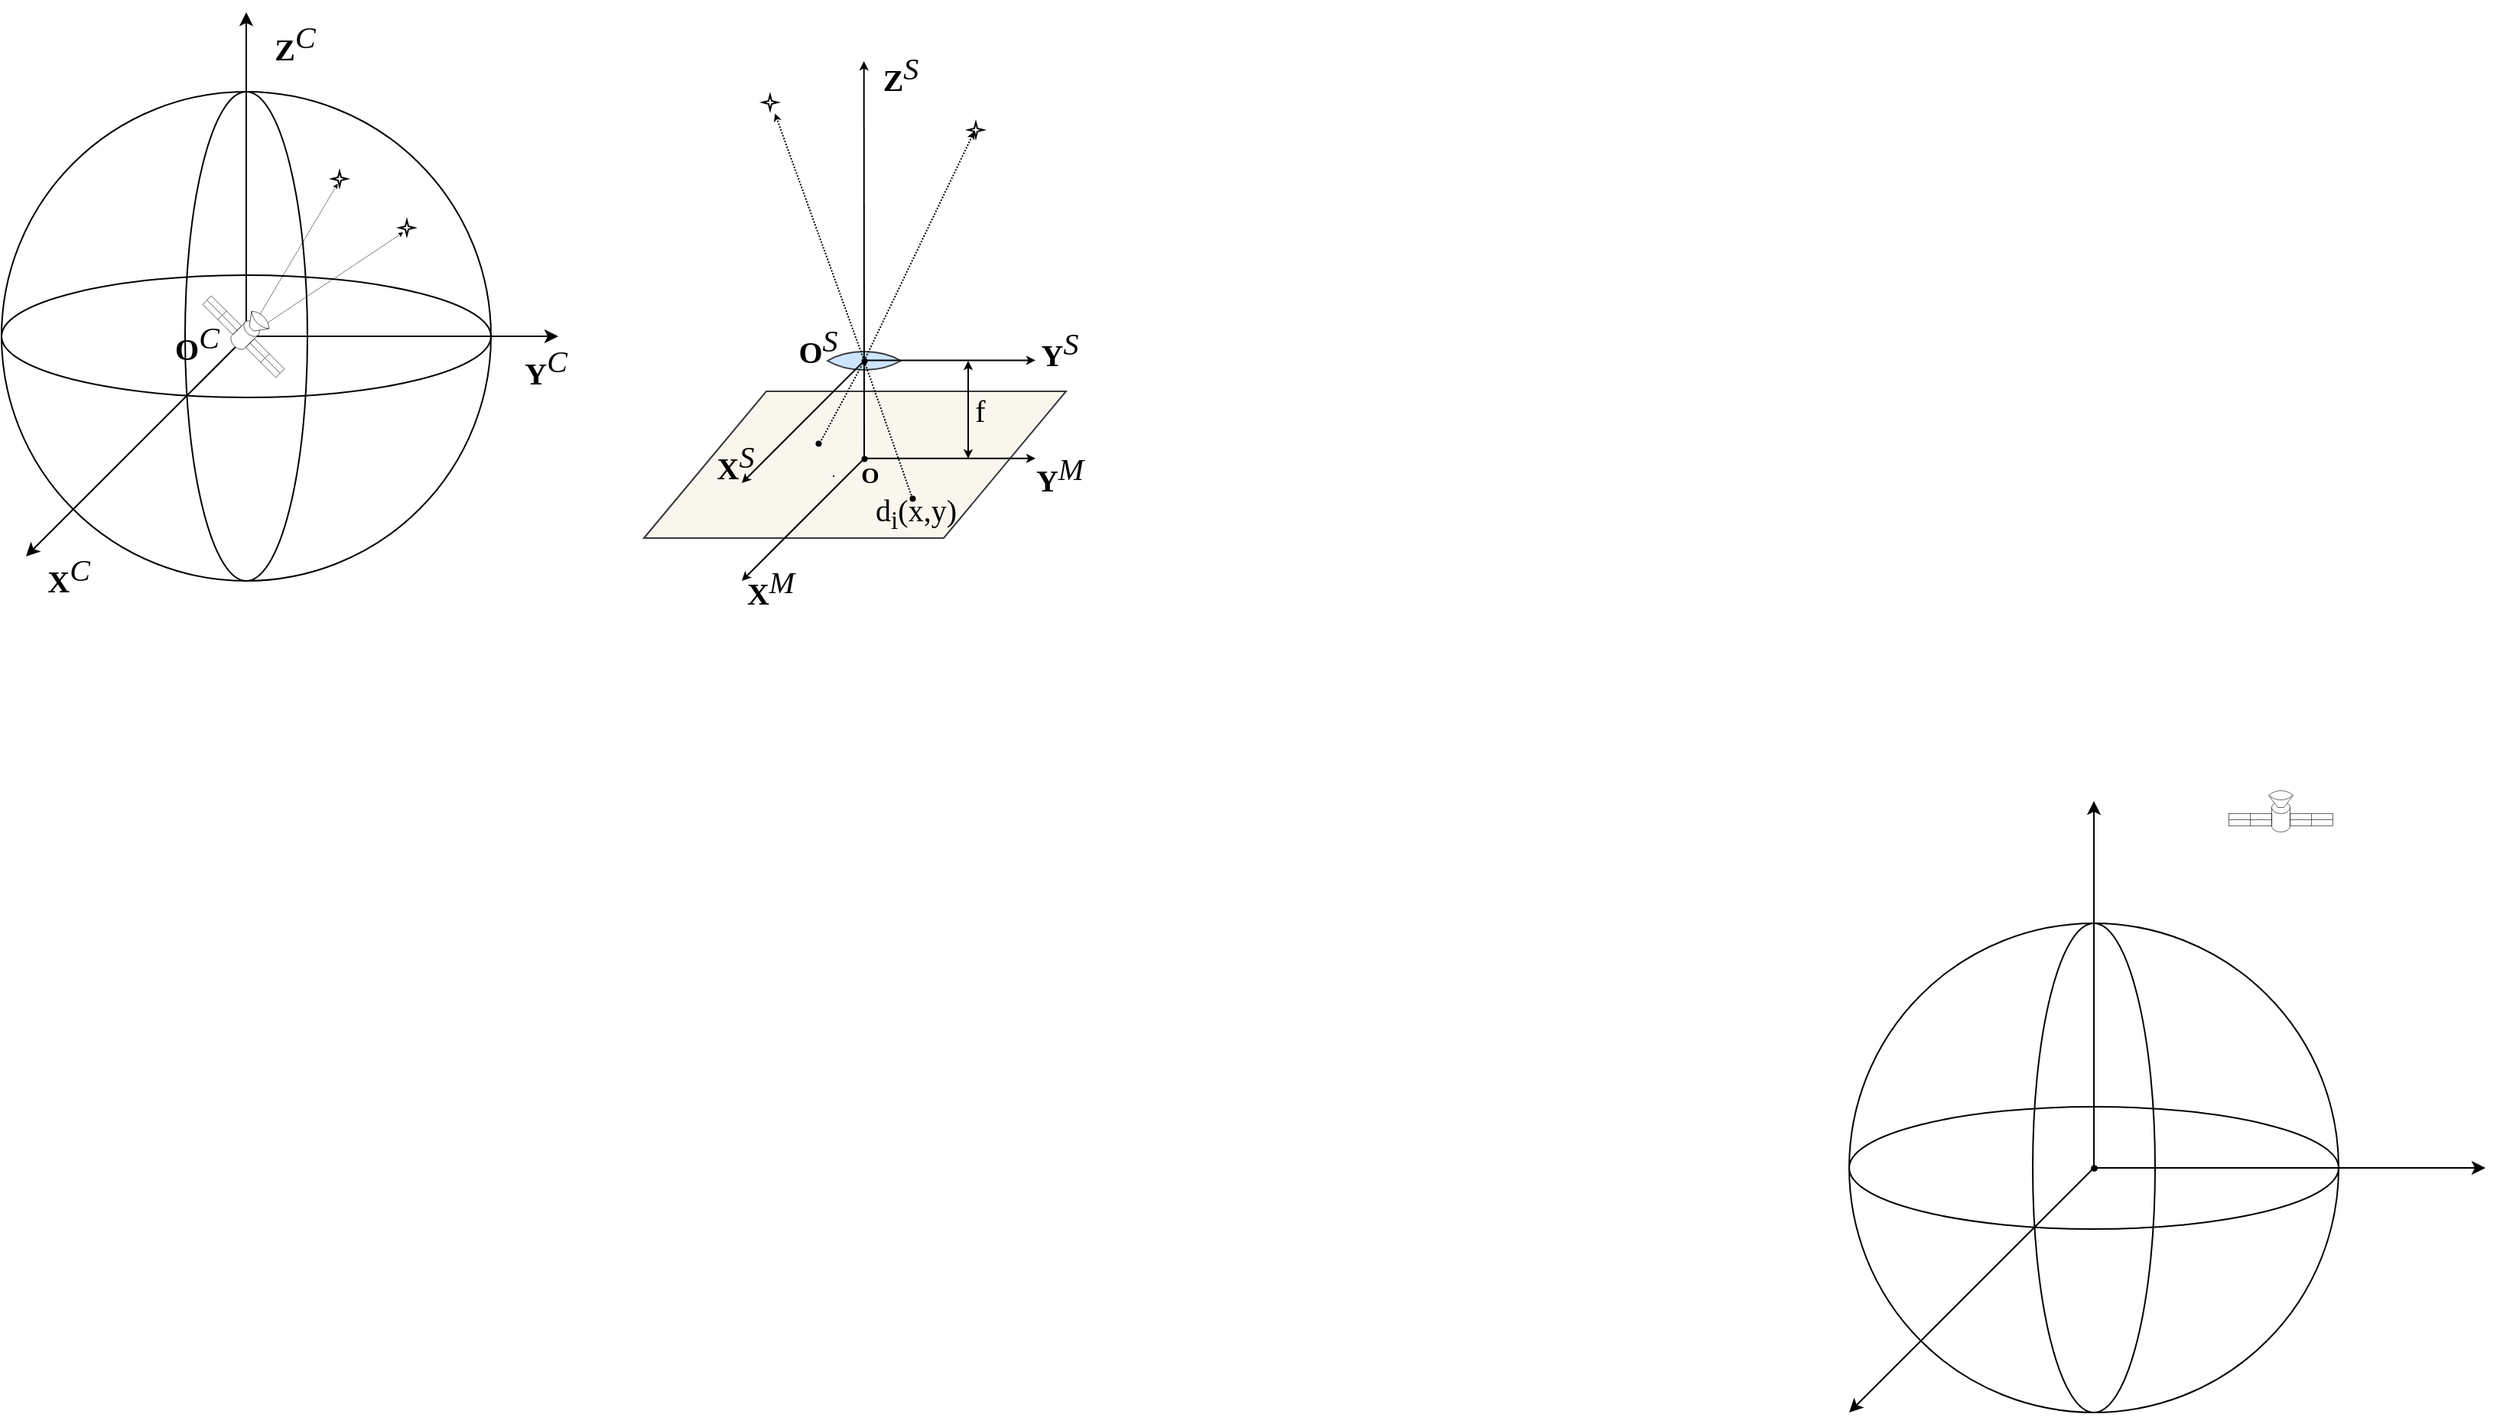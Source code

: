 <mxfile version="24.8.3">
  <diagram name="第 1 页" id="NaJTH4NIzMAEEksRiTwz">
    <mxGraphModel dx="2150" dy="947" grid="1" gridSize="4" guides="1" tooltips="1" connect="1" arrows="1" fold="1" page="1" pageScale="1" pageWidth="413" pageHeight="583" background="none" math="0" shadow="0">
      <root>
        <mxCell id="0" />
        <mxCell id="1" parent="0" />
        <mxCell id="goC1J3_DX9Ds1HvQO6Va-178" value="" style="ellipse;whiteSpace=wrap;html=1;shadow=0;direction=west;fillStyle=auto;fillColor=none;" vertex="1" parent="1">
          <mxGeometry x="-60" y="356" width="320" height="80" as="geometry" />
        </mxCell>
        <mxCell id="goC1J3_DX9Ds1HvQO6Va-180" value="" style="ellipse;whiteSpace=wrap;html=1;aspect=fixed;fillColor=none;" vertex="1" parent="1">
          <mxGeometry x="-60" y="236" width="320" height="320" as="geometry" />
        </mxCell>
        <mxCell id="goC1J3_DX9Ds1HvQO6Va-201" value="&lt;font face=&quot;Times New Roman&quot; style=&quot;font-size: 20px;&quot;&gt;O&lt;/font&gt;&lt;sup style=&quot;font-size: 20px;&quot;&gt;&lt;i style=&quot;font-weight: normal; font-size: 20px;&quot;&gt;&lt;font face=&quot;Comic Sans MS&quot; style=&quot;font-size: 20px;&quot;&gt;C&lt;/font&gt;&lt;/i&gt;&lt;/sup&gt;" style="text;strokeColor=none;align=center;fillColor=none;html=1;verticalAlign=middle;whiteSpace=wrap;rounded=0;fontStyle=1;fontSize=20;" vertex="1" parent="1">
          <mxGeometry x="60" y="392" width="16" height="16" as="geometry" />
        </mxCell>
        <mxCell id="goC1J3_DX9Ds1HvQO6Va-15" value="" style="shape=parallelogram;perimeter=parallelogramPerimeter;whiteSpace=wrap;html=1;fixedSize=1;size=80;fillColor=#f9f7ed;strokeColor=#36393d;" vertex="1" parent="1">
          <mxGeometry x="360" y="432" width="276" height="96" as="geometry" />
        </mxCell>
        <mxCell id="goC1J3_DX9Ds1HvQO6Va-205" value="" style="whiteSpace=wrap;html=1;shape=mxgraph.basic.pointed_oval;direction=south;fillColor=#cce5ff;strokeColor=#36393d;" vertex="1" parent="1">
          <mxGeometry x="480" y="404" width="48" height="16" as="geometry" />
        </mxCell>
        <mxCell id="goC1J3_DX9Ds1HvQO6Va-1" value="" style="endArrow=classic;html=1;rounded=0;endSize=3;" edge="1" parent="1">
          <mxGeometry width="50" height="50" relative="1" as="geometry">
            <mxPoint x="504" y="476" as="sourcePoint" />
            <mxPoint x="503.83" y="216" as="targetPoint" />
          </mxGeometry>
        </mxCell>
        <mxCell id="goC1J3_DX9Ds1HvQO6Va-2" value="" style="endArrow=classic;html=1;rounded=0;endSize=3;" edge="1" parent="1">
          <mxGeometry width="50" height="50" relative="1" as="geometry">
            <mxPoint x="504" y="411.71" as="sourcePoint" />
            <mxPoint x="616" y="411.71" as="targetPoint" />
          </mxGeometry>
        </mxCell>
        <mxCell id="goC1J3_DX9Ds1HvQO6Va-17" value="" style="endArrow=classic;html=1;rounded=0;endSize=3;" edge="1" parent="1" source="goC1J3_DX9Ds1HvQO6Va-210">
          <mxGeometry width="50" height="50" relative="1" as="geometry">
            <mxPoint x="500" y="408" as="sourcePoint" />
            <mxPoint x="424" y="492" as="targetPoint" />
          </mxGeometry>
        </mxCell>
        <mxCell id="goC1J3_DX9Ds1HvQO6Va-19" value="" style="verticalLabelPosition=bottom;verticalAlign=top;html=1;shape=mxgraph.basic.4_point_star_2;dx=0.8;" vertex="1" parent="1">
          <mxGeometry x="437.5" y="238" width="10" height="10" as="geometry" />
        </mxCell>
        <mxCell id="goC1J3_DX9Ds1HvQO6Va-22" value="" style="verticalLabelPosition=bottom;verticalAlign=top;html=1;shape=mxgraph.basic.4_point_star_2;dx=0.8;" vertex="1" parent="1">
          <mxGeometry x="572" y="256" width="10" height="10" as="geometry" />
        </mxCell>
        <mxCell id="goC1J3_DX9Ds1HvQO6Va-36" value="" style="endArrow=classic;html=1;rounded=0;endSize=3;" edge="1" parent="1">
          <mxGeometry width="50" height="50" relative="1" as="geometry">
            <mxPoint x="504" y="475.88" as="sourcePoint" />
            <mxPoint x="616" y="475.88" as="targetPoint" />
          </mxGeometry>
        </mxCell>
        <mxCell id="goC1J3_DX9Ds1HvQO6Va-37" value="" style="endArrow=classic;html=1;rounded=0;endSize=3;" edge="1" parent="1">
          <mxGeometry width="50" height="50" relative="1" as="geometry">
            <mxPoint x="504" y="476" as="sourcePoint" />
            <mxPoint x="424" y="556" as="targetPoint" />
          </mxGeometry>
        </mxCell>
        <mxCell id="goC1J3_DX9Ds1HvQO6Va-73" value="" style="ellipse;whiteSpace=wrap;html=1;shadow=0;direction=south;fillStyle=auto;fillColor=none;" vertex="1" parent="1">
          <mxGeometry x="1268" y="780" width="80" height="320" as="geometry" />
        </mxCell>
        <mxCell id="goC1J3_DX9Ds1HvQO6Va-145" value="" style="endArrow=classic;html=1;rounded=0;" edge="1" parent="1">
          <mxGeometry width="50" height="50" relative="1" as="geometry">
            <mxPoint x="1308" y="940" as="sourcePoint" />
            <mxPoint x="1308" y="700" as="targetPoint" />
          </mxGeometry>
        </mxCell>
        <mxCell id="goC1J3_DX9Ds1HvQO6Va-146" value="" style="endArrow=classic;html=1;rounded=0;" edge="1" parent="1">
          <mxGeometry width="50" height="50" relative="1" as="geometry">
            <mxPoint x="1308" y="940" as="sourcePoint" />
            <mxPoint x="1564" y="940" as="targetPoint" />
          </mxGeometry>
        </mxCell>
        <mxCell id="goC1J3_DX9Ds1HvQO6Va-147" value="" style="endArrow=classic;html=1;rounded=0;" edge="1" parent="1">
          <mxGeometry width="50" height="50" relative="1" as="geometry">
            <mxPoint x="1308" y="940" as="sourcePoint" />
            <mxPoint x="1148" y="1100" as="targetPoint" />
          </mxGeometry>
        </mxCell>
        <mxCell id="goC1J3_DX9Ds1HvQO6Va-148" value="" style="shape=waypoint;sketch=0;fillStyle=solid;size=6;pointerEvents=1;points=[];fillColor=none;resizable=0;rotatable=0;perimeter=centerPerimeter;snapToPoint=1;strokeWidth=0;" vertex="1" parent="1">
          <mxGeometry x="1298" y="930" width="20" height="20" as="geometry" />
        </mxCell>
        <mxCell id="goC1J3_DX9Ds1HvQO6Va-149" value="" style="ellipse;whiteSpace=wrap;html=1;shadow=0;direction=west;fillStyle=auto;fillColor=none;" vertex="1" parent="1">
          <mxGeometry x="1148" y="900" width="320" height="80" as="geometry" />
        </mxCell>
        <mxCell id="goC1J3_DX9Ds1HvQO6Va-150" value="" style="shape=waypoint;sketch=0;fillStyle=solid;size=6;pointerEvents=1;points=[];fillColor=none;resizable=0;rotatable=0;perimeter=centerPerimeter;snapToPoint=1;strokeWidth=0;" vertex="1" parent="1">
          <mxGeometry x="1298" y="930" width="20" height="20" as="geometry" />
        </mxCell>
        <mxCell id="goC1J3_DX9Ds1HvQO6Va-151" value="" style="ellipse;whiteSpace=wrap;html=1;aspect=fixed;fillColor=none;" vertex="1" parent="1">
          <mxGeometry x="1148" y="780" width="320" height="320" as="geometry" />
        </mxCell>
        <mxCell id="goC1J3_DX9Ds1HvQO6Va-152" value="" style="shape=waypoint;sketch=0;fillStyle=solid;size=6;pointerEvents=1;points=[];fillColor=none;resizable=0;rotatable=0;perimeter=centerPerimeter;snapToPoint=1;strokeWidth=0;" vertex="1" parent="1">
          <mxGeometry x="1298" y="930" width="20" height="20" as="geometry" />
        </mxCell>
        <mxCell id="goC1J3_DX9Ds1HvQO6Va-183" value="" style="group" vertex="1" connectable="0" parent="1">
          <mxGeometry x="1396" y="692" width="68" height="28" as="geometry" />
        </mxCell>
        <mxCell id="goC1J3_DX9Ds1HvQO6Va-155" value="" style="shape=cylinder3;whiteSpace=wrap;html=1;boundedLbl=1;backgroundOutline=1;size=4.0;fillColor=none;strokeWidth=0.3;" vertex="1" parent="goC1J3_DX9Ds1HvQO6Va-183">
          <mxGeometry x="28" y="8" width="12" height="20" as="geometry" />
        </mxCell>
        <mxCell id="goC1J3_DX9Ds1HvQO6Va-156" value="" style="rounded=0;whiteSpace=wrap;html=1;fillColor=none;strokeWidth=0.3;" vertex="1" parent="goC1J3_DX9Ds1HvQO6Va-183">
          <mxGeometry x="40" y="16" width="28" height="8" as="geometry" />
        </mxCell>
        <mxCell id="goC1J3_DX9Ds1HvQO6Va-157" value="" style="endArrow=none;html=1;rounded=0;exitX=0;exitY=0.5;exitDx=0;exitDy=0;entryX=1;entryY=0.5;entryDx=0;entryDy=0;strokeWidth=0.3;" edge="1" parent="goC1J3_DX9Ds1HvQO6Va-183" source="goC1J3_DX9Ds1HvQO6Va-156" target="goC1J3_DX9Ds1HvQO6Va-156">
          <mxGeometry width="50" height="50" relative="1" as="geometry">
            <mxPoint x="24" y="119" as="sourcePoint" />
            <mxPoint x="74" y="69" as="targetPoint" />
          </mxGeometry>
        </mxCell>
        <mxCell id="goC1J3_DX9Ds1HvQO6Va-158" value="" style="endArrow=none;html=1;rounded=0;entryX=0.5;entryY=0;entryDx=0;entryDy=0;exitX=0.5;exitY=1;exitDx=0;exitDy=0;strokeWidth=0.3;" edge="1" parent="goC1J3_DX9Ds1HvQO6Va-183" source="goC1J3_DX9Ds1HvQO6Va-156" target="goC1J3_DX9Ds1HvQO6Va-156">
          <mxGeometry width="50" height="50" relative="1" as="geometry">
            <mxPoint x="24" y="119" as="sourcePoint" />
            <mxPoint x="74" y="69" as="targetPoint" />
          </mxGeometry>
        </mxCell>
        <mxCell id="goC1J3_DX9Ds1HvQO6Va-159" value="" style="shape=trapezoid;perimeter=trapezoidPerimeter;whiteSpace=wrap;html=1;fixedSize=1;fillColor=default;flipV=1;size=6;strokeWidth=0.3;" vertex="1" parent="goC1J3_DX9Ds1HvQO6Va-183">
          <mxGeometry x="26" y="4" width="16" height="8" as="geometry" />
        </mxCell>
        <mxCell id="goC1J3_DX9Ds1HvQO6Va-160" value="" style="rounded=0;whiteSpace=wrap;html=1;fillColor=none;strokeWidth=0.3;" vertex="1" parent="goC1J3_DX9Ds1HvQO6Va-183">
          <mxGeometry y="16" width="28" height="8" as="geometry" />
        </mxCell>
        <mxCell id="goC1J3_DX9Ds1HvQO6Va-161" value="" style="endArrow=none;html=1;rounded=0;exitX=0;exitY=0.5;exitDx=0;exitDy=0;entryX=1;entryY=0.5;entryDx=0;entryDy=0;strokeWidth=0.3;" edge="1" parent="goC1J3_DX9Ds1HvQO6Va-183" source="goC1J3_DX9Ds1HvQO6Va-160" target="goC1J3_DX9Ds1HvQO6Va-160">
          <mxGeometry width="50" height="50" relative="1" as="geometry">
            <mxPoint x="-40" y="115" as="sourcePoint" />
            <mxPoint x="10" y="65" as="targetPoint" />
          </mxGeometry>
        </mxCell>
        <mxCell id="goC1J3_DX9Ds1HvQO6Va-162" value="" style="whiteSpace=wrap;html=1;shape=mxgraph.basic.pointed_oval;fillColor=default;direction=south;strokeWidth=0.3;" vertex="1" parent="goC1J3_DX9Ds1HvQO6Va-183">
          <mxGeometry x="26" width="16" height="8" as="geometry" />
        </mxCell>
        <mxCell id="goC1J3_DX9Ds1HvQO6Va-163" value="" style="endArrow=none;html=1;rounded=0;entryX=0.5;entryY=0;entryDx=0;entryDy=0;exitX=0.5;exitY=1;exitDx=0;exitDy=0;strokeWidth=0.3;" edge="1" parent="goC1J3_DX9Ds1HvQO6Va-183" source="goC1J3_DX9Ds1HvQO6Va-160" target="goC1J3_DX9Ds1HvQO6Va-160">
          <mxGeometry width="50" height="50" relative="1" as="geometry">
            <mxPoint x="-40" y="115" as="sourcePoint" />
            <mxPoint x="10" y="65" as="targetPoint" />
          </mxGeometry>
        </mxCell>
        <mxCell id="goC1J3_DX9Ds1HvQO6Va-209" value="" style="endArrow=classic;html=1;rounded=0;entryX=0.817;entryY=1.229;entryDx=0;entryDy=0;entryPerimeter=0;exitX=0.583;exitY=0.295;exitDx=0;exitDy=0;exitPerimeter=0;dashed=1;dashPattern=1 1;endSize=2;" edge="1" parent="1" source="goC1J3_DX9Ds1HvQO6Va-210" target="goC1J3_DX9Ds1HvQO6Va-19">
          <mxGeometry width="50" height="50" relative="1" as="geometry">
            <mxPoint x="545.5" y="372" as="sourcePoint" />
            <mxPoint x="592.5" y="312" as="targetPoint" />
          </mxGeometry>
        </mxCell>
        <mxCell id="goC1J3_DX9Ds1HvQO6Va-210" value="" style="shape=waypoint;sketch=0;fillStyle=solid;size=6;pointerEvents=1;points=[];fillColor=none;resizable=0;rotatable=0;perimeter=centerPerimeter;snapToPoint=1;strokeWidth=0;" vertex="1" parent="1">
          <mxGeometry x="494" y="402" width="20" height="20" as="geometry" />
        </mxCell>
        <mxCell id="goC1J3_DX9Ds1HvQO6Va-211" value="" style="shape=waypoint;sketch=0;fillStyle=solid;size=6;pointerEvents=1;points=[];fillColor=none;resizable=0;rotatable=0;perimeter=centerPerimeter;snapToPoint=1;strokeWidth=0;" vertex="1" parent="1">
          <mxGeometry x="494" y="466" width="20" height="20" as="geometry" />
        </mxCell>
        <mxCell id="goC1J3_DX9Ds1HvQO6Va-213" value="" style="endArrow=none;html=1;rounded=0;dashed=1;dashPattern=1 1;" edge="1" parent="1" source="goC1J3_DX9Ds1HvQO6Va-221" target="goC1J3_DX9Ds1HvQO6Va-210">
          <mxGeometry width="50" height="50" relative="1" as="geometry">
            <mxPoint x="536" y="504" as="sourcePoint" />
            <mxPoint x="570.5" y="508" as="targetPoint" />
          </mxGeometry>
        </mxCell>
        <mxCell id="goC1J3_DX9Ds1HvQO6Va-215" value="" style="endArrow=classic;html=1;rounded=0;entryX=0.4;entryY=0.6;entryDx=0;entryDy=0;entryPerimeter=0;dashed=1;dashPattern=1 1;endSize=2;" edge="1" parent="1" target="goC1J3_DX9Ds1HvQO6Va-22">
          <mxGeometry width="50" height="50" relative="1" as="geometry">
            <mxPoint x="504" y="412" as="sourcePoint" />
            <mxPoint x="555" y="234" as="targetPoint" />
          </mxGeometry>
        </mxCell>
        <mxCell id="goC1J3_DX9Ds1HvQO6Va-218" value="" style="endArrow=none;html=1;rounded=0;dashed=1;dashPattern=1 1;" edge="1" parent="1" target="goC1J3_DX9Ds1HvQO6Va-210">
          <mxGeometry width="50" height="50" relative="1" as="geometry">
            <mxPoint x="476" y="464" as="sourcePoint" />
            <mxPoint x="484" y="408" as="targetPoint" />
          </mxGeometry>
        </mxCell>
        <mxCell id="goC1J3_DX9Ds1HvQO6Va-220" value="" style="shape=waypoint;sketch=0;fillStyle=solid;size=6;pointerEvents=1;points=[];fillColor=none;resizable=0;rotatable=0;perimeter=centerPerimeter;snapToPoint=1;strokeWidth=0;" vertex="1" parent="1">
          <mxGeometry x="464" y="456" width="20" height="20" as="geometry" />
        </mxCell>
        <mxCell id="goC1J3_DX9Ds1HvQO6Va-224" value="" style="endArrow=none;html=1;rounded=0;dashed=1;dashPattern=1 1;" edge="1" parent="1">
          <mxGeometry width="50" height="50" relative="1" as="geometry">
            <mxPoint x="484" y="488" as="sourcePoint" />
            <mxPoint x="484" y="486" as="targetPoint" />
          </mxGeometry>
        </mxCell>
        <mxCell id="goC1J3_DX9Ds1HvQO6Va-225" value="" style="endArrow=none;html=1;rounded=0;dashed=1;dashPattern=1 1;" edge="1" parent="1" target="goC1J3_DX9Ds1HvQO6Va-221">
          <mxGeometry width="50" height="50" relative="1" as="geometry">
            <mxPoint x="536" y="504" as="sourcePoint" />
            <mxPoint x="504" y="412" as="targetPoint" />
          </mxGeometry>
        </mxCell>
        <mxCell id="goC1J3_DX9Ds1HvQO6Va-221" value="" style="shape=waypoint;sketch=0;fillStyle=solid;size=6;pointerEvents=1;points=[];fillColor=none;resizable=0;rotatable=0;perimeter=centerPerimeter;snapToPoint=1;strokeWidth=0;" vertex="1" parent="1">
          <mxGeometry x="525.5" y="492" width="20" height="20" as="geometry" />
        </mxCell>
        <mxCell id="goC1J3_DX9Ds1HvQO6Va-227" value="&lt;font face=&quot;Times New Roman&quot; style=&quot;font-size: 20px;&quot;&gt;X&lt;/font&gt;&lt;sup style=&quot;font-size: 20px;&quot;&gt;&lt;i style=&quot;font-weight: normal; font-size: 20px;&quot;&gt;&lt;font face=&quot;Comic Sans MS&quot; style=&quot;font-size: 20px;&quot;&gt;S&lt;/font&gt;&lt;/i&gt;&lt;/sup&gt;" style="text;strokeColor=none;align=center;fillColor=none;html=1;verticalAlign=middle;whiteSpace=wrap;rounded=0;fontStyle=1;fontSize=20;" vertex="1" parent="1">
          <mxGeometry x="412" y="470" width="16" height="16" as="geometry" />
        </mxCell>
        <mxCell id="goC1J3_DX9Ds1HvQO6Va-228" value="O" style="text;strokeColor=none;align=center;fillColor=none;html=1;verticalAlign=middle;whiteSpace=wrap;rounded=0;fontStyle=1;fontSize=15;fontFamily=Times New Roman;" vertex="1" parent="1">
          <mxGeometry x="500" y="478" width="16" height="16" as="geometry" />
        </mxCell>
        <mxCell id="goC1J3_DX9Ds1HvQO6Va-235" value="&lt;font face=&quot;Times New Roman&quot; style=&quot;font-size: 20px;&quot;&gt;Z&lt;/font&gt;&lt;sup style=&quot;font-size: 20px;&quot;&gt;&lt;i style=&quot;font-weight: normal; font-size: 20px;&quot;&gt;&lt;font face=&quot;Comic Sans MS&quot; style=&quot;font-size: 20px;&quot;&gt;S&lt;/font&gt;&lt;/i&gt;&lt;/sup&gt;" style="text;strokeColor=none;align=center;fillColor=none;html=1;verticalAlign=middle;whiteSpace=wrap;rounded=0;fontStyle=1;fontSize=20;" vertex="1" parent="1">
          <mxGeometry x="520" y="216" width="16" height="16" as="geometry" />
        </mxCell>
        <mxCell id="goC1J3_DX9Ds1HvQO6Va-237" value="&lt;font face=&quot;Times New Roman&quot; style=&quot;font-size: 20px;&quot;&gt;Y&lt;/font&gt;&lt;sup style=&quot;font-size: 20px;&quot;&gt;&lt;i style=&quot;font-weight: normal; font-size: 20px;&quot;&gt;&lt;font face=&quot;Comic Sans MS&quot; style=&quot;font-size: 20px;&quot;&gt;S&lt;/font&gt;&lt;/i&gt;&lt;/sup&gt;" style="text;strokeColor=none;align=center;fillColor=none;html=1;verticalAlign=middle;whiteSpace=wrap;rounded=0;fontStyle=1;fontSize=20;" vertex="1" parent="1">
          <mxGeometry x="624" y="396" width="16" height="16" as="geometry" />
        </mxCell>
        <mxCell id="goC1J3_DX9Ds1HvQO6Va-238" value="&lt;font face=&quot;Times New Roman&quot; style=&quot;font-size: 20px;&quot;&gt;X&lt;/font&gt;&lt;sup style=&quot;font-size: 20px;&quot;&gt;&lt;i style=&quot;font-weight: normal; font-size: 20px;&quot;&gt;&lt;font face=&quot;Comic Sans MS&quot; style=&quot;font-size: 20px;&quot;&gt;M&lt;/font&gt;&lt;/i&gt;&lt;/sup&gt;" style="text;strokeColor=none;align=center;fillColor=none;html=1;verticalAlign=middle;whiteSpace=wrap;rounded=0;fontStyle=1;fontSize=20;" vertex="1" parent="1">
          <mxGeometry x="434.5" y="552" width="16" height="16" as="geometry" />
        </mxCell>
        <mxCell id="goC1J3_DX9Ds1HvQO6Va-239" value="&lt;font face=&quot;Times New Roman&quot; style=&quot;font-size: 20px;&quot;&gt;O&lt;/font&gt;&lt;sup style=&quot;font-size: 20px;&quot;&gt;&lt;i style=&quot;font-weight: normal; font-size: 20px;&quot;&gt;&lt;font face=&quot;Comic Sans MS&quot; style=&quot;font-size: 20px;&quot;&gt;S&lt;/font&gt;&lt;/i&gt;&lt;/sup&gt;" style="text;strokeColor=none;align=center;fillColor=none;html=1;verticalAlign=middle;whiteSpace=wrap;rounded=0;fontStyle=1;fontSize=20;" vertex="1" parent="1">
          <mxGeometry x="466" y="394" width="16" height="16" as="geometry" />
        </mxCell>
        <mxCell id="goC1J3_DX9Ds1HvQO6Va-240" value="&lt;font face=&quot;Times New Roman&quot; style=&quot;font-size: 20px;&quot;&gt;Y&lt;/font&gt;&lt;sup style=&quot;font-size: 20px;&quot;&gt;&lt;i style=&quot;font-weight: normal; font-size: 20px;&quot;&gt;&lt;font face=&quot;Comic Sans MS&quot; style=&quot;font-size: 20px;&quot;&gt;M&lt;/font&gt;&lt;/i&gt;&lt;/sup&gt;" style="text;strokeColor=none;align=center;fillColor=none;html=1;verticalAlign=middle;whiteSpace=wrap;rounded=0;fontStyle=1;fontSize=20;" vertex="1" parent="1">
          <mxGeometry x="624" y="478" width="16" height="16" as="geometry" />
        </mxCell>
        <mxCell id="goC1J3_DX9Ds1HvQO6Va-242" value="" style="endArrow=classic;startArrow=classic;html=1;rounded=0;startSize=3;endSize=3;" edge="1" parent="1">
          <mxGeometry width="50" height="50" relative="1" as="geometry">
            <mxPoint x="572" y="476" as="sourcePoint" />
            <mxPoint x="572" y="412" as="targetPoint" />
          </mxGeometry>
        </mxCell>
        <mxCell id="goC1J3_DX9Ds1HvQO6Va-243" value="&lt;pre style=&quot;font-size: 20px;&quot;&gt;&lt;font face=&quot;Comic Sans MS&quot; style=&quot;font-size: 20px;&quot;&gt;f&lt;/font&gt;&lt;/pre&gt;" style="text;strokeColor=none;align=center;fillColor=none;html=1;verticalAlign=middle;whiteSpace=wrap;rounded=0;fontStyle=0;fontSize=20;" vertex="1" parent="1">
          <mxGeometry x="572" y="436" width="16" height="16" as="geometry" />
        </mxCell>
        <mxCell id="goC1J3_DX9Ds1HvQO6Va-244" value="&lt;pre style=&quot;font-size: 20px;&quot;&gt;&lt;font face=&quot;Times New Roman&quot; style=&quot;font-size: 20px;&quot;&gt;d&lt;sub&gt;i&lt;/sub&gt;(x,y)&lt;/font&gt;&lt;/pre&gt;" style="text;strokeColor=none;align=center;fillColor=none;html=1;verticalAlign=middle;whiteSpace=wrap;rounded=0;fontStyle=0;fontSize=20;" vertex="1" parent="1">
          <mxGeometry x="529.5" y="504" width="16" height="16" as="geometry" />
        </mxCell>
        <mxCell id="goC1J3_DX9Ds1HvQO6Va-173" value="" style="ellipse;whiteSpace=wrap;html=1;shadow=0;direction=south;fillStyle=auto;fillColor=none;" vertex="1" parent="1">
          <mxGeometry x="60" y="236" width="80" height="320" as="geometry" />
        </mxCell>
        <mxCell id="goC1J3_DX9Ds1HvQO6Va-174" value="" style="endArrow=classic;html=1;rounded=0;" edge="1" parent="1">
          <mxGeometry width="50" height="50" relative="1" as="geometry">
            <mxPoint x="100" y="396" as="sourcePoint" />
            <mxPoint x="100" y="184" as="targetPoint" />
          </mxGeometry>
        </mxCell>
        <mxCell id="goC1J3_DX9Ds1HvQO6Va-175" value="" style="endArrow=classic;html=1;rounded=0;" edge="1" parent="1">
          <mxGeometry width="50" height="50" relative="1" as="geometry">
            <mxPoint x="100" y="396" as="sourcePoint" />
            <mxPoint x="304" y="396" as="targetPoint" />
          </mxGeometry>
        </mxCell>
        <mxCell id="goC1J3_DX9Ds1HvQO6Va-176" value="" style="endArrow=classic;html=1;rounded=0;" edge="1" parent="1">
          <mxGeometry width="50" height="50" relative="1" as="geometry">
            <mxPoint x="100" y="396" as="sourcePoint" />
            <mxPoint x="-44" y="540" as="targetPoint" />
          </mxGeometry>
        </mxCell>
        <mxCell id="goC1J3_DX9Ds1HvQO6Va-177" value="" style="shape=waypoint;sketch=0;fillStyle=solid;size=6;pointerEvents=1;points=[];fillColor=none;resizable=0;rotatable=0;perimeter=centerPerimeter;snapToPoint=1;strokeWidth=0;" vertex="1" parent="1">
          <mxGeometry x="90" y="386" width="20" height="20" as="geometry" />
        </mxCell>
        <mxCell id="goC1J3_DX9Ds1HvQO6Va-179" value="" style="shape=waypoint;sketch=0;fillStyle=solid;size=6;pointerEvents=1;points=[];fillColor=none;resizable=0;rotatable=0;perimeter=centerPerimeter;snapToPoint=1;strokeWidth=0;" vertex="1" parent="1">
          <mxGeometry x="90" y="386" width="20" height="20" as="geometry" />
        </mxCell>
        <mxCell id="goC1J3_DX9Ds1HvQO6Va-181" value="" style="shape=waypoint;sketch=0;fillStyle=solid;size=6;pointerEvents=1;points=[];fillColor=none;resizable=0;rotatable=0;perimeter=centerPerimeter;snapToPoint=1;strokeWidth=0;" vertex="1" parent="1">
          <mxGeometry x="90" y="386" width="20" height="20" as="geometry" />
        </mxCell>
        <mxCell id="goC1J3_DX9Ds1HvQO6Va-195" value="" style="verticalLabelPosition=bottom;verticalAlign=top;html=1;shape=mxgraph.basic.4_point_star_2;dx=0.8;" vertex="1" parent="1">
          <mxGeometry x="156" y="288" width="10" height="10" as="geometry" />
        </mxCell>
        <mxCell id="goC1J3_DX9Ds1HvQO6Va-196" value="" style="verticalLabelPosition=bottom;verticalAlign=top;html=1;shape=mxgraph.basic.4_point_star_2;dx=0.8;" vertex="1" parent="1">
          <mxGeometry x="200" y="320" width="10" height="10" as="geometry" />
        </mxCell>
        <mxCell id="goC1J3_DX9Ds1HvQO6Va-198" value="" style="endArrow=classic;html=1;rounded=0;strokeWidth=0.5;dashed=1;dashPattern=1 1;endSize=2;entryX=0.354;entryY=0.781;entryDx=0;entryDy=0;entryPerimeter=0;" edge="1" parent="1" source="goC1J3_DX9Ds1HvQO6Va-181" target="goC1J3_DX9Ds1HvQO6Va-195">
          <mxGeometry width="50" height="50" relative="1" as="geometry">
            <mxPoint x="20" y="326" as="sourcePoint" />
            <mxPoint x="70" y="276" as="targetPoint" />
          </mxGeometry>
        </mxCell>
        <mxCell id="goC1J3_DX9Ds1HvQO6Va-200" value="" style="endArrow=classic;html=1;rounded=0;strokeWidth=0.5;dashed=1;dashPattern=1 1;endSize=2;entryX=0.242;entryY=0.773;entryDx=0;entryDy=0;entryPerimeter=0;" edge="1" parent="1" source="goC1J3_DX9Ds1HvQO6Va-181" target="goC1J3_DX9Ds1HvQO6Va-196">
          <mxGeometry width="50" height="50" relative="1" as="geometry">
            <mxPoint x="104" y="400" as="sourcePoint" />
            <mxPoint x="164" y="300" as="targetPoint" />
          </mxGeometry>
        </mxCell>
        <mxCell id="goC1J3_DX9Ds1HvQO6Va-194" value="" style="group;rotation=45;" vertex="1" connectable="0" parent="1">
          <mxGeometry x="68" y="378" width="68" height="28" as="geometry" />
        </mxCell>
        <mxCell id="goC1J3_DX9Ds1HvQO6Va-185" value="" style="shape=cylinder3;whiteSpace=wrap;html=1;boundedLbl=1;backgroundOutline=1;size=4.0;fillColor=default;strokeWidth=0.3;rotation=45;" vertex="1" parent="goC1J3_DX9Ds1HvQO6Va-194">
          <mxGeometry x="25" y="7" width="12" height="20" as="geometry" />
        </mxCell>
        <mxCell id="goC1J3_DX9Ds1HvQO6Va-186" value="" style="rounded=0;whiteSpace=wrap;html=1;fillColor=none;strokeWidth=0.3;rotation=45;" vertex="1" parent="goC1J3_DX9Ds1HvQO6Va-194">
          <mxGeometry x="30" y="28" width="28" height="8" as="geometry" />
        </mxCell>
        <mxCell id="goC1J3_DX9Ds1HvQO6Va-187" value="" style="endArrow=none;html=1;rounded=0;exitX=0;exitY=0.5;exitDx=0;exitDy=0;entryX=1;entryY=0.5;entryDx=0;entryDy=0;strokeWidth=0.3;" edge="1" parent="goC1J3_DX9Ds1HvQO6Va-194" source="goC1J3_DX9Ds1HvQO6Va-186" target="goC1J3_DX9Ds1HvQO6Va-186">
          <mxGeometry width="50" height="50" relative="1" as="geometry">
            <mxPoint x="-47" y="81" as="sourcePoint" />
            <mxPoint x="23" y="81" as="targetPoint" />
          </mxGeometry>
        </mxCell>
        <mxCell id="goC1J3_DX9Ds1HvQO6Va-188" value="" style="endArrow=none;html=1;rounded=0;entryX=0.5;entryY=0;entryDx=0;entryDy=0;exitX=0.5;exitY=1;exitDx=0;exitDy=0;strokeWidth=0.3;" edge="1" parent="goC1J3_DX9Ds1HvQO6Va-194" source="goC1J3_DX9Ds1HvQO6Va-186" target="goC1J3_DX9Ds1HvQO6Va-186">
          <mxGeometry width="50" height="50" relative="1" as="geometry">
            <mxPoint x="-47" y="81" as="sourcePoint" />
            <mxPoint x="23" y="81" as="targetPoint" />
          </mxGeometry>
        </mxCell>
        <mxCell id="goC1J3_DX9Ds1HvQO6Va-189" value="" style="shape=trapezoid;perimeter=trapezoidPerimeter;whiteSpace=wrap;html=1;fixedSize=1;fillColor=default;flipV=1;size=6;strokeWidth=0.3;rotation=45;" vertex="1" parent="goC1J3_DX9Ds1HvQO6Va-194">
          <mxGeometry x="30" y="6" width="16" height="8" as="geometry" />
        </mxCell>
        <mxCell id="goC1J3_DX9Ds1HvQO6Va-190" value="" style="rounded=0;whiteSpace=wrap;html=1;fillColor=none;strokeWidth=0.3;rotation=45;" vertex="1" parent="goC1J3_DX9Ds1HvQO6Va-194">
          <mxGeometry x="2" width="28" height="8" as="geometry" />
        </mxCell>
        <mxCell id="goC1J3_DX9Ds1HvQO6Va-191" value="" style="endArrow=none;html=1;rounded=0;exitX=0;exitY=0.5;exitDx=0;exitDy=0;entryX=1;entryY=0.5;entryDx=0;entryDy=0;strokeWidth=0.3;" edge="1" parent="goC1J3_DX9Ds1HvQO6Va-194" source="goC1J3_DX9Ds1HvQO6Va-190" target="goC1J3_DX9Ds1HvQO6Va-190">
          <mxGeometry width="50" height="50" relative="1" as="geometry">
            <mxPoint x="-90" y="33" as="sourcePoint" />
            <mxPoint x="-19" y="33" as="targetPoint" />
          </mxGeometry>
        </mxCell>
        <mxCell id="goC1J3_DX9Ds1HvQO6Va-192" value="" style="whiteSpace=wrap;html=1;shape=mxgraph.basic.pointed_oval;fillColor=default;direction=south;strokeWidth=0.3;rotation=45;" vertex="1" parent="goC1J3_DX9Ds1HvQO6Va-194">
          <mxGeometry x="33" y="3" width="16" height="8" as="geometry" />
        </mxCell>
        <mxCell id="goC1J3_DX9Ds1HvQO6Va-193" value="" style="endArrow=none;html=1;rounded=0;entryX=0.5;entryY=0;entryDx=0;entryDy=0;exitX=0.5;exitY=1;exitDx=0;exitDy=0;strokeWidth=0.3;" edge="1" parent="goC1J3_DX9Ds1HvQO6Va-194" source="goC1J3_DX9Ds1HvQO6Va-190" target="goC1J3_DX9Ds1HvQO6Va-190">
          <mxGeometry width="50" height="50" relative="1" as="geometry">
            <mxPoint x="-90" y="33" as="sourcePoint" />
            <mxPoint x="-19" y="33" as="targetPoint" />
          </mxGeometry>
        </mxCell>
        <mxCell id="goC1J3_DX9Ds1HvQO6Va-204" value="&lt;font face=&quot;Times New Roman&quot; style=&quot;font-size: 20px;&quot;&gt;X&lt;/font&gt;&lt;sup style=&quot;font-size: 20px;&quot;&gt;&lt;font face=&quot;Comic Sans MS&quot; style=&quot;font-weight: normal; font-size: 20px;&quot;&gt;&lt;i style=&quot;font-size: 20px;&quot;&gt;C&lt;/i&gt;&lt;/font&gt;&lt;/sup&gt;" style="text;strokeColor=none;align=center;fillColor=none;html=1;verticalAlign=middle;whiteSpace=wrap;rounded=0;fontStyle=1;fontSize=20;" vertex="1" parent="1">
          <mxGeometry x="-24" y="544" width="16" height="16" as="geometry" />
        </mxCell>
        <mxCell id="goC1J3_DX9Ds1HvQO6Va-203" value="&lt;font face=&quot;Times New Roman&quot; style=&quot;font-size: 20px;&quot;&gt;Y&lt;/font&gt;&lt;span style=&quot;font-family: &amp;quot;Comic Sans MS&amp;quot;; font-size: 20px; font-weight: normal;&quot;&gt;&lt;sup style=&quot;font-size: 20px;&quot;&gt;&lt;i style=&quot;font-size: 20px;&quot;&gt;C&lt;/i&gt;&lt;/sup&gt;&lt;/span&gt;" style="text;strokeColor=none;align=center;fillColor=none;html=1;verticalAlign=middle;whiteSpace=wrap;rounded=0;fontStyle=1;fontSize=20;" vertex="1" parent="1">
          <mxGeometry x="288" y="408" width="16" height="16" as="geometry" />
        </mxCell>
        <mxCell id="goC1J3_DX9Ds1HvQO6Va-202" value="&lt;font face=&quot;Times New Roman&quot; style=&quot;font-size: 20px;&quot;&gt;Z&lt;/font&gt;&lt;span style=&quot;font-family: &amp;quot;Comic Sans MS&amp;quot;; font-size: 20px; font-weight: normal;&quot;&gt;&lt;sup style=&quot;font-size: 20px;&quot;&gt;&lt;i style=&quot;font-size: 20px;&quot;&gt;C&lt;/i&gt;&lt;/sup&gt;&lt;/span&gt;" style="text;strokeColor=none;align=center;fillColor=none;html=1;verticalAlign=middle;whiteSpace=wrap;rounded=0;fontStyle=1;fontSize=20;" vertex="1" parent="1">
          <mxGeometry x="124" y="196" width="16" height="16" as="geometry" />
        </mxCell>
      </root>
    </mxGraphModel>
  </diagram>
</mxfile>
